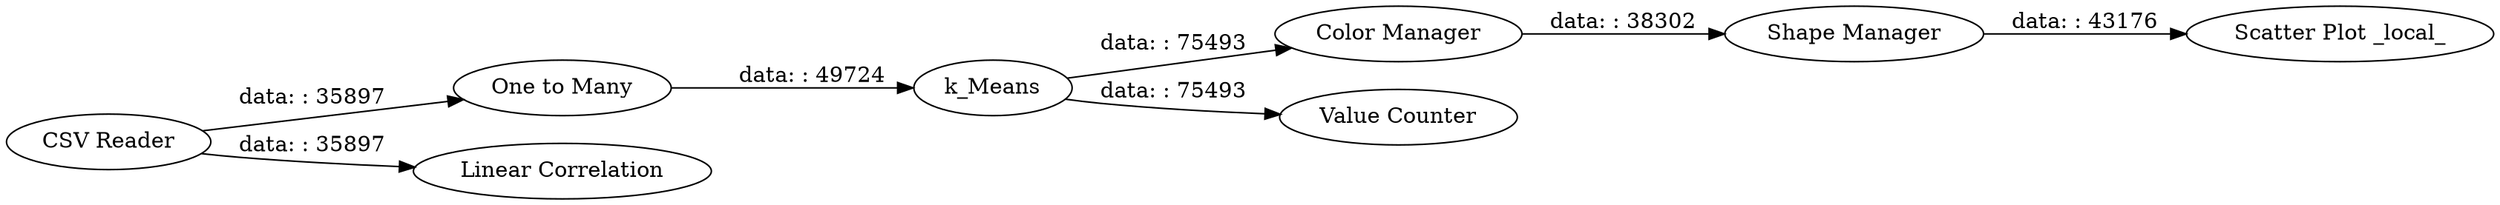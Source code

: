 digraph {
	"-5579836332340927163_115" [label="Color Manager"]
	"-5579836332340927163_121" [label="One to Many"]
	"-5579836332340927163_120" [label=k_Means]
	"-5579836332340927163_4" [label="Linear Correlation"]
	"-5579836332340927163_119" [label="CSV Reader"]
	"-5579836332340927163_117" [label="Scatter Plot _local_"]
	"-5579836332340927163_10" [label="Value Counter"]
	"-5579836332340927163_116" [label="Shape Manager"]
	"-5579836332340927163_115" -> "-5579836332340927163_116" [label="data: : 38302"]
	"-5579836332340927163_116" -> "-5579836332340927163_117" [label="data: : 43176"]
	"-5579836332340927163_121" -> "-5579836332340927163_120" [label="data: : 49724"]
	"-5579836332340927163_119" -> "-5579836332340927163_4" [label="data: : 35897"]
	"-5579836332340927163_120" -> "-5579836332340927163_115" [label="data: : 75493"]
	"-5579836332340927163_120" -> "-5579836332340927163_10" [label="data: : 75493"]
	"-5579836332340927163_119" -> "-5579836332340927163_121" [label="data: : 35897"]
	rankdir=LR
}
